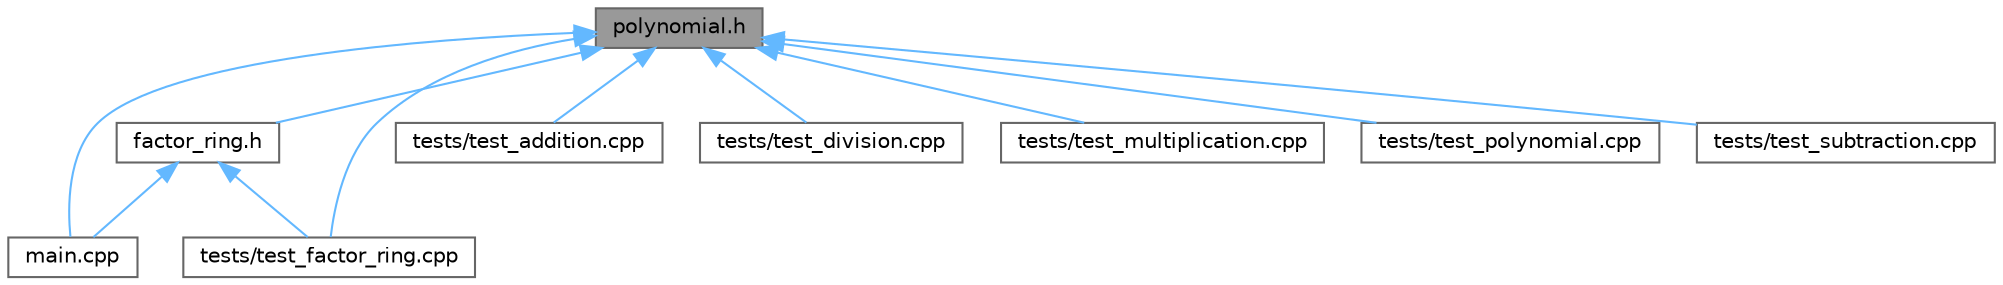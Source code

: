 digraph "polynomial.h"
{
 // LATEX_PDF_SIZE
  bgcolor="transparent";
  edge [fontname=Helvetica,fontsize=10,labelfontname=Helvetica,labelfontsize=10];
  node [fontname=Helvetica,fontsize=10,shape=box,height=0.2,width=0.4];
  Node1 [id="Node000001",label="polynomial.h",height=0.2,width=0.4,color="gray40", fillcolor="grey60", style="filled", fontcolor="black",tooltip="Defines the Polynomial class template."];
  Node1 -> Node2 [id="edge1_Node000001_Node000002",dir="back",color="steelblue1",style="solid",tooltip=" "];
  Node2 [id="Node000002",label="factor_ring.h",height=0.2,width=0.4,color="grey40", fillcolor="white", style="filled",URL="$factor__ring_8h.html",tooltip="Defines classes and functions for operations in factor rings (field extensions) F[x]/(f(x))."];
  Node2 -> Node3 [id="edge2_Node000002_Node000003",dir="back",color="steelblue1",style="solid",tooltip=" "];
  Node3 [id="Node000003",label="main.cpp",height=0.2,width=0.4,color="grey40", fillcolor="white", style="filled",URL="$main_8cpp.html",tooltip="Main entry point for the Polynomial Calculator application. Provides a command-line interface for per..."];
  Node2 -> Node4 [id="edge3_Node000002_Node000004",dir="back",color="steelblue1",style="solid",tooltip=" "];
  Node4 [id="Node000004",label="tests/test_factor_ring.cpp",height=0.2,width=0.4,color="grey40", fillcolor="white", style="filled",URL="$test__factor__ring_8cpp.html",tooltip=" "];
  Node1 -> Node3 [id="edge4_Node000001_Node000003",dir="back",color="steelblue1",style="solid",tooltip=" "];
  Node1 -> Node5 [id="edge5_Node000001_Node000005",dir="back",color="steelblue1",style="solid",tooltip=" "];
  Node5 [id="Node000005",label="tests/test_addition.cpp",height=0.2,width=0.4,color="grey40", fillcolor="white", style="filled",URL="$test__addition_8cpp.html",tooltip=" "];
  Node1 -> Node6 [id="edge6_Node000001_Node000006",dir="back",color="steelblue1",style="solid",tooltip=" "];
  Node6 [id="Node000006",label="tests/test_division.cpp",height=0.2,width=0.4,color="grey40", fillcolor="white", style="filled",URL="$test__division_8cpp.html",tooltip=" "];
  Node1 -> Node4 [id="edge7_Node000001_Node000004",dir="back",color="steelblue1",style="solid",tooltip=" "];
  Node1 -> Node7 [id="edge8_Node000001_Node000007",dir="back",color="steelblue1",style="solid",tooltip=" "];
  Node7 [id="Node000007",label="tests/test_multiplication.cpp",height=0.2,width=0.4,color="grey40", fillcolor="white", style="filled",URL="$test__multiplication_8cpp.html",tooltip=" "];
  Node1 -> Node8 [id="edge9_Node000001_Node000008",dir="back",color="steelblue1",style="solid",tooltip=" "];
  Node8 [id="Node000008",label="tests/test_polynomial.cpp",height=0.2,width=0.4,color="grey40", fillcolor="white", style="filled",URL="$test__polynomial_8cpp.html",tooltip=" "];
  Node1 -> Node9 [id="edge10_Node000001_Node000009",dir="back",color="steelblue1",style="solid",tooltip=" "];
  Node9 [id="Node000009",label="tests/test_subtraction.cpp",height=0.2,width=0.4,color="grey40", fillcolor="white", style="filled",URL="$test__subtraction_8cpp.html",tooltip=" "];
}
